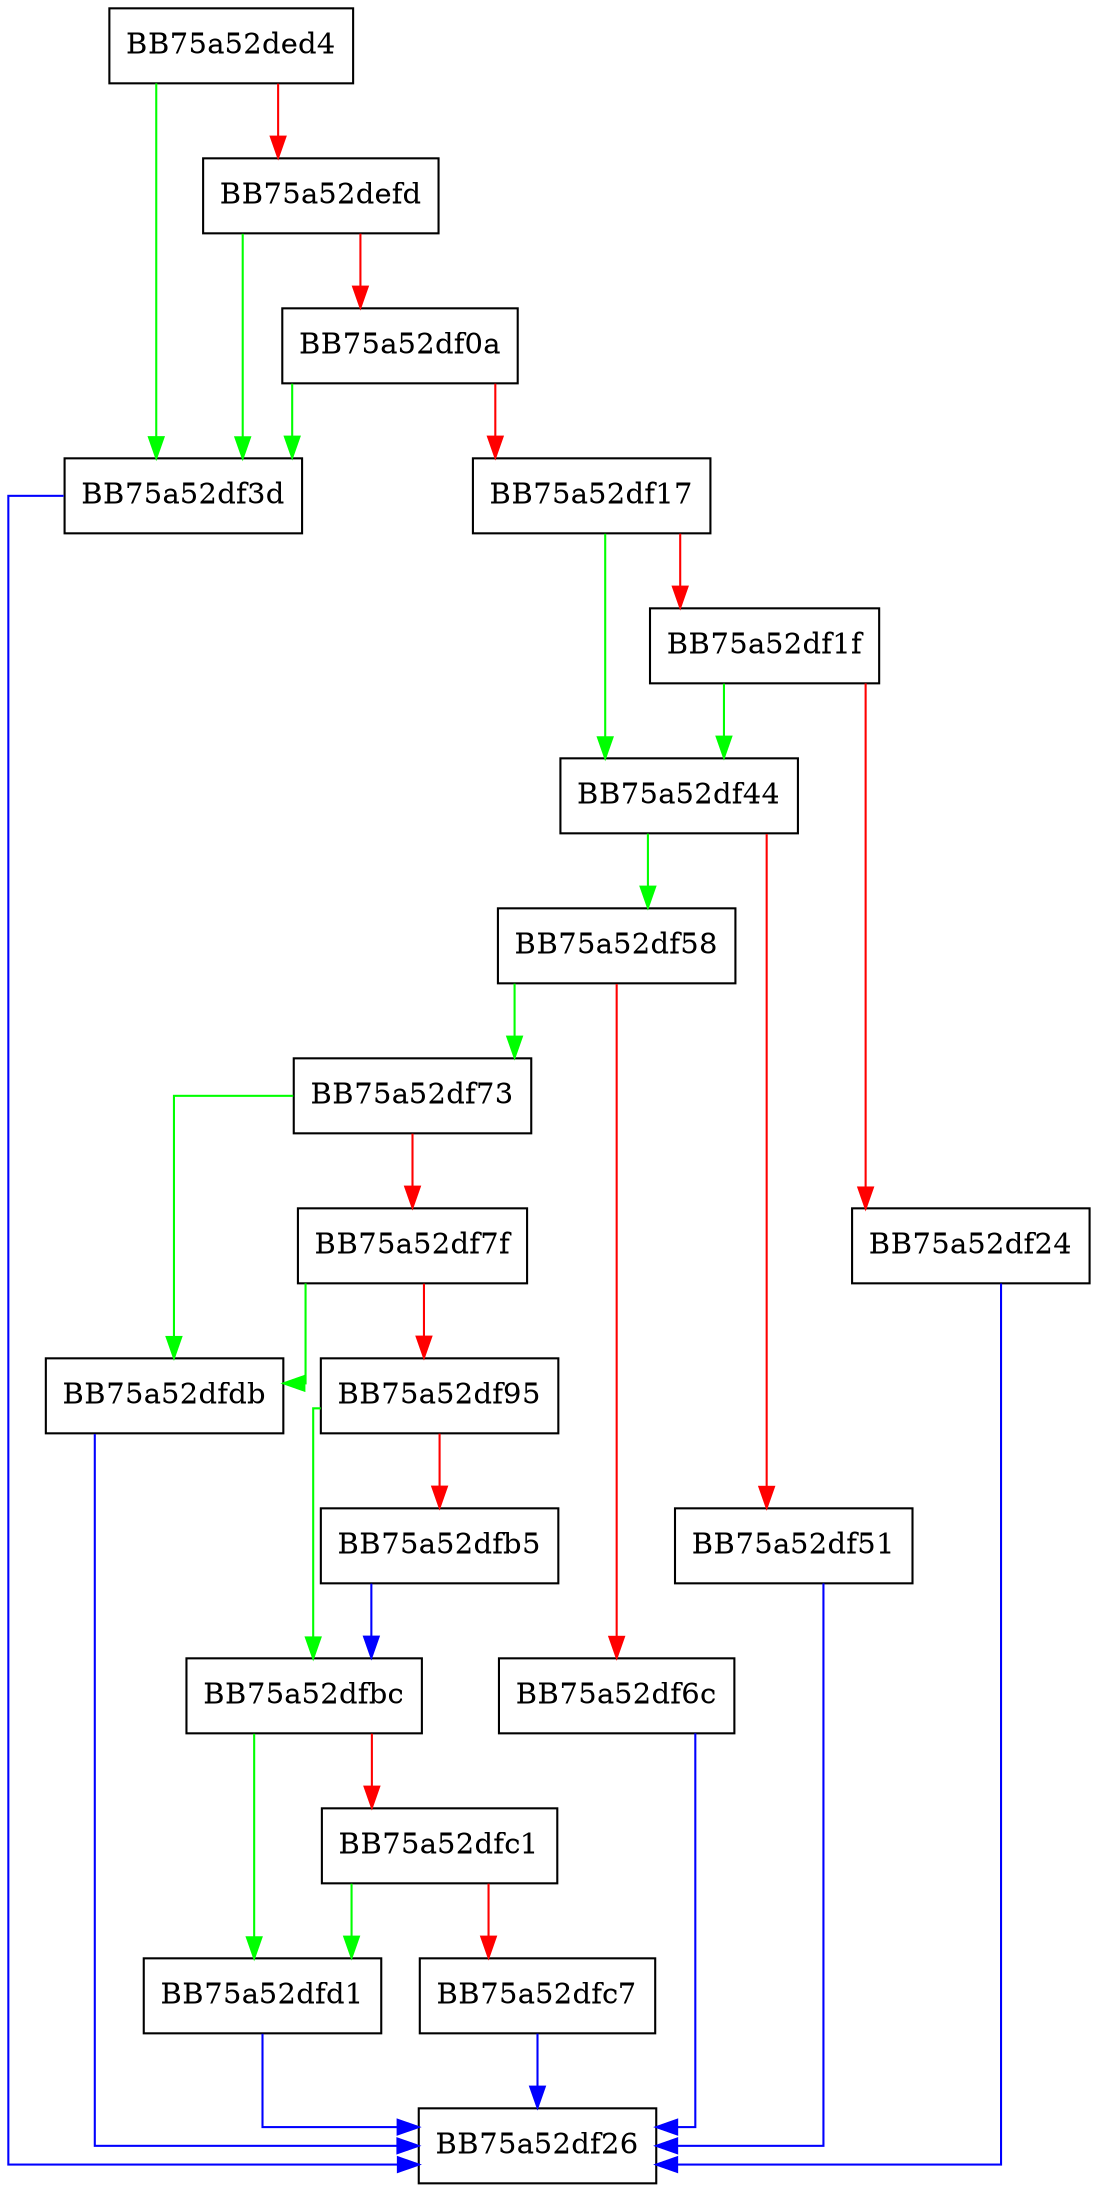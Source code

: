 digraph IsEndOfBuffer {
  node [shape="box"];
  graph [splines=ortho];
  BB75a52ded4 -> BB75a52df3d [color="green"];
  BB75a52ded4 -> BB75a52defd [color="red"];
  BB75a52defd -> BB75a52df3d [color="green"];
  BB75a52defd -> BB75a52df0a [color="red"];
  BB75a52df0a -> BB75a52df3d [color="green"];
  BB75a52df0a -> BB75a52df17 [color="red"];
  BB75a52df17 -> BB75a52df44 [color="green"];
  BB75a52df17 -> BB75a52df1f [color="red"];
  BB75a52df1f -> BB75a52df44 [color="green"];
  BB75a52df1f -> BB75a52df24 [color="red"];
  BB75a52df24 -> BB75a52df26 [color="blue"];
  BB75a52df3d -> BB75a52df26 [color="blue"];
  BB75a52df44 -> BB75a52df58 [color="green"];
  BB75a52df44 -> BB75a52df51 [color="red"];
  BB75a52df51 -> BB75a52df26 [color="blue"];
  BB75a52df58 -> BB75a52df73 [color="green"];
  BB75a52df58 -> BB75a52df6c [color="red"];
  BB75a52df6c -> BB75a52df26 [color="blue"];
  BB75a52df73 -> BB75a52dfdb [color="green"];
  BB75a52df73 -> BB75a52df7f [color="red"];
  BB75a52df7f -> BB75a52dfdb [color="green"];
  BB75a52df7f -> BB75a52df95 [color="red"];
  BB75a52df95 -> BB75a52dfbc [color="green"];
  BB75a52df95 -> BB75a52dfb5 [color="red"];
  BB75a52dfb5 -> BB75a52dfbc [color="blue"];
  BB75a52dfbc -> BB75a52dfd1 [color="green"];
  BB75a52dfbc -> BB75a52dfc1 [color="red"];
  BB75a52dfc1 -> BB75a52dfd1 [color="green"];
  BB75a52dfc1 -> BB75a52dfc7 [color="red"];
  BB75a52dfc7 -> BB75a52df26 [color="blue"];
  BB75a52dfd1 -> BB75a52df26 [color="blue"];
  BB75a52dfdb -> BB75a52df26 [color="blue"];
}